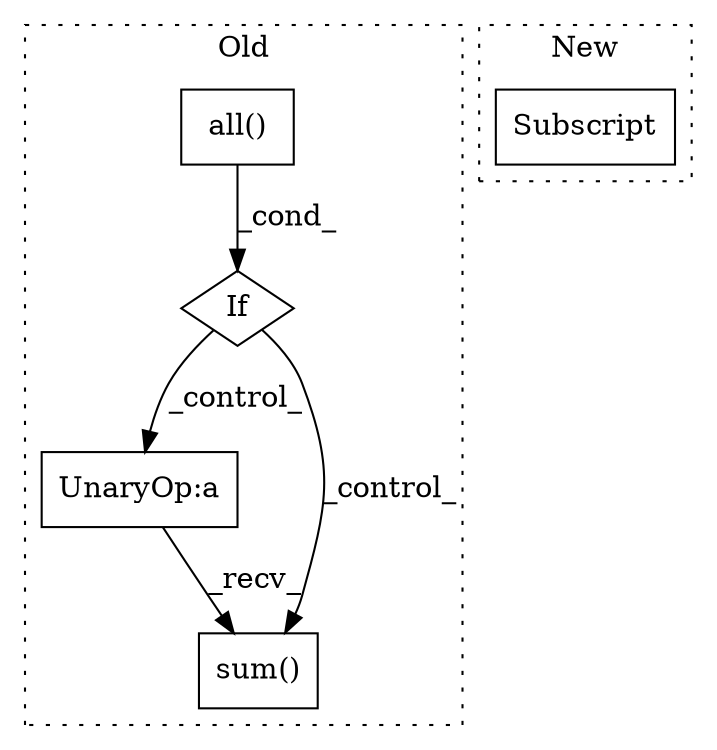 digraph G {
subgraph cluster0 {
1 [label="all()" a="75" s="22296,22320" l="10,1" shape="box"];
3 [label="If" a="96" s="22293" l="3" shape="diamond"];
4 [label="UnaryOp:a" a="61" s="22398" l="36" shape="box"];
5 [label="sum()" a="75" s="22398" l="42" shape="box"];
label = "Old";
style="dotted";
}
subgraph cluster1 {
2 [label="Subscript" a="63" s="29725,0" l="18,0" shape="box"];
label = "New";
style="dotted";
}
1 -> 3 [label="_cond_"];
3 -> 4 [label="_control_"];
3 -> 5 [label="_control_"];
4 -> 5 [label="_recv_"];
}